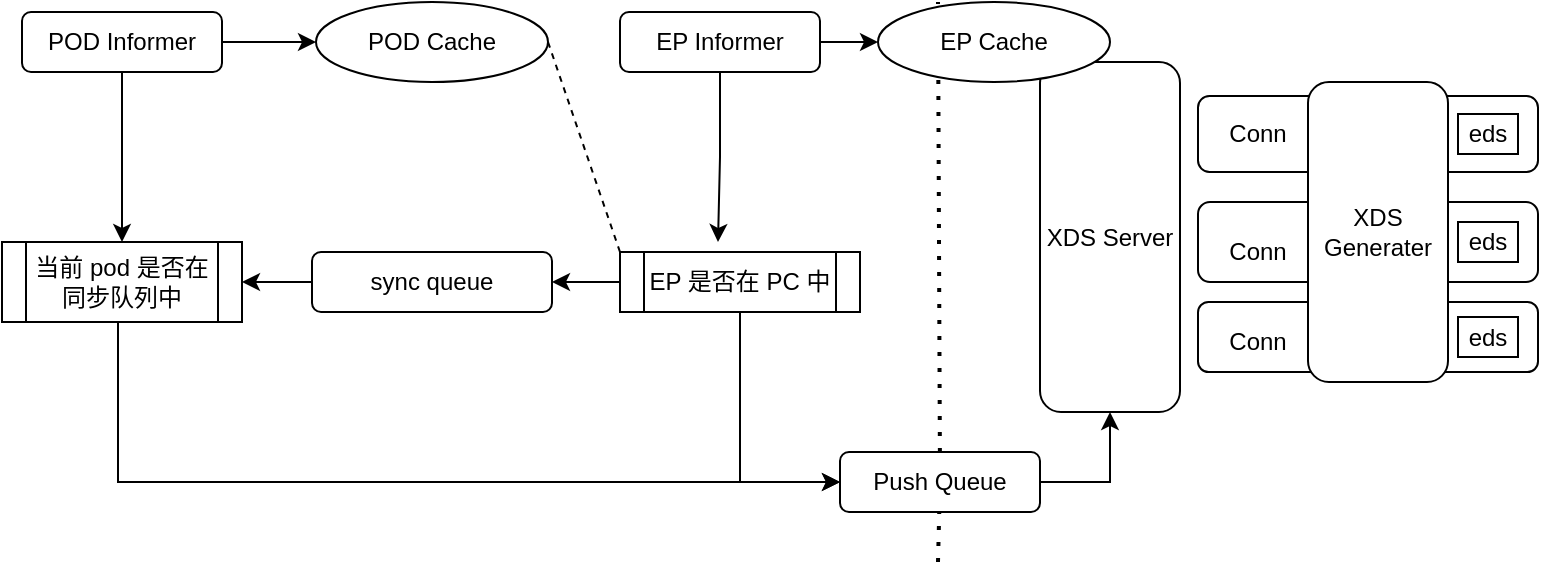 <mxfile version="21.6.2" type="github">
  <diagram name="第 1 页" id="V9RR9HZRRGcWbTIDjm5j">
    <mxGraphModel dx="954" dy="615" grid="1" gridSize="10" guides="1" tooltips="1" connect="1" arrows="1" fold="1" page="1" pageScale="1" pageWidth="827" pageHeight="1169" math="0" shadow="0">
      <root>
        <mxCell id="0" />
        <mxCell id="1" parent="0" />
        <mxCell id="cus_bGk6iszRSvrOZf_j-21" style="edgeStyle=orthogonalEdgeStyle;rounded=0;orthogonalLoop=1;jettySize=auto;html=1;exitX=0.5;exitY=1;exitDx=0;exitDy=0;" edge="1" parent="1" source="cus_bGk6iszRSvrOZf_j-1">
          <mxGeometry relative="1" as="geometry">
            <mxPoint x="490" y="360" as="targetPoint" />
          </mxGeometry>
        </mxCell>
        <mxCell id="cus_bGk6iszRSvrOZf_j-55" style="edgeStyle=orthogonalEdgeStyle;rounded=0;orthogonalLoop=1;jettySize=auto;html=1;exitX=1;exitY=0.5;exitDx=0;exitDy=0;entryX=0;entryY=0.5;entryDx=0;entryDy=0;" edge="1" parent="1" source="cus_bGk6iszRSvrOZf_j-1" target="cus_bGk6iszRSvrOZf_j-54">
          <mxGeometry relative="1" as="geometry" />
        </mxCell>
        <mxCell id="cus_bGk6iszRSvrOZf_j-1" value="EP Informer" style="rounded=1;whiteSpace=wrap;html=1;" vertex="1" parent="1">
          <mxGeometry x="441" y="245" width="100" height="30" as="geometry" />
        </mxCell>
        <mxCell id="cus_bGk6iszRSvrOZf_j-10" style="edgeStyle=orthogonalEdgeStyle;rounded=0;orthogonalLoop=1;jettySize=auto;html=1;exitX=1;exitY=0.5;exitDx=0;exitDy=0;entryX=0;entryY=0.5;entryDx=0;entryDy=0;" edge="1" parent="1" source="cus_bGk6iszRSvrOZf_j-2" target="cus_bGk6iszRSvrOZf_j-3">
          <mxGeometry relative="1" as="geometry" />
        </mxCell>
        <mxCell id="cus_bGk6iszRSvrOZf_j-12" style="edgeStyle=orthogonalEdgeStyle;rounded=0;orthogonalLoop=1;jettySize=auto;html=1;exitX=0.5;exitY=1;exitDx=0;exitDy=0;entryX=0.5;entryY=0;entryDx=0;entryDy=0;" edge="1" parent="1" source="cus_bGk6iszRSvrOZf_j-2" target="cus_bGk6iszRSvrOZf_j-6">
          <mxGeometry relative="1" as="geometry" />
        </mxCell>
        <mxCell id="cus_bGk6iszRSvrOZf_j-2" value="POD Informer" style="rounded=1;whiteSpace=wrap;html=1;" vertex="1" parent="1">
          <mxGeometry x="142" y="245" width="100" height="30" as="geometry" />
        </mxCell>
        <mxCell id="cus_bGk6iszRSvrOZf_j-18" style="rounded=0;orthogonalLoop=1;jettySize=auto;html=1;exitX=1;exitY=0.5;exitDx=0;exitDy=0;entryX=0;entryY=0;entryDx=0;entryDy=0;endArrow=none;endFill=0;dashed=1;" edge="1" parent="1" source="cus_bGk6iszRSvrOZf_j-3" target="cus_bGk6iszRSvrOZf_j-20">
          <mxGeometry relative="1" as="geometry">
            <mxPoint x="390" y="365" as="targetPoint" />
          </mxGeometry>
        </mxCell>
        <mxCell id="cus_bGk6iszRSvrOZf_j-3" value="POD Cache" style="ellipse;whiteSpace=wrap;html=1;" vertex="1" parent="1">
          <mxGeometry x="289" y="240" width="116" height="40" as="geometry" />
        </mxCell>
        <mxCell id="cus_bGk6iszRSvrOZf_j-6" value="当前 pod 是否在同步队列中" style="shape=process;whiteSpace=wrap;html=1;backgroundOutline=1;" vertex="1" parent="1">
          <mxGeometry x="132" y="360" width="120" height="40" as="geometry" />
        </mxCell>
        <mxCell id="cus_bGk6iszRSvrOZf_j-13" style="edgeStyle=orthogonalEdgeStyle;rounded=0;orthogonalLoop=1;jettySize=auto;html=1;exitX=0;exitY=0.5;exitDx=0;exitDy=0;entryX=1;entryY=0.5;entryDx=0;entryDy=0;" edge="1" parent="1" source="cus_bGk6iszRSvrOZf_j-11" target="cus_bGk6iszRSvrOZf_j-6">
          <mxGeometry relative="1" as="geometry" />
        </mxCell>
        <mxCell id="cus_bGk6iszRSvrOZf_j-11" value="sync queue" style="rounded=1;whiteSpace=wrap;html=1;" vertex="1" parent="1">
          <mxGeometry x="287" y="365" width="120" height="30" as="geometry" />
        </mxCell>
        <mxCell id="cus_bGk6iszRSvrOZf_j-19" style="edgeStyle=orthogonalEdgeStyle;rounded=0;orthogonalLoop=1;jettySize=auto;html=1;exitX=0;exitY=0.5;exitDx=0;exitDy=0;entryX=1;entryY=0.5;entryDx=0;entryDy=0;" edge="1" parent="1" source="cus_bGk6iszRSvrOZf_j-20" target="cus_bGk6iszRSvrOZf_j-11">
          <mxGeometry relative="1" as="geometry">
            <mxPoint x="390" y="380" as="sourcePoint" />
          </mxGeometry>
        </mxCell>
        <mxCell id="cus_bGk6iszRSvrOZf_j-37" style="edgeStyle=orthogonalEdgeStyle;rounded=0;orthogonalLoop=1;jettySize=auto;html=1;exitX=0.5;exitY=1;exitDx=0;exitDy=0;entryX=0;entryY=0.5;entryDx=0;entryDy=0;" edge="1" parent="1" source="cus_bGk6iszRSvrOZf_j-20" target="cus_bGk6iszRSvrOZf_j-32">
          <mxGeometry relative="1" as="geometry" />
        </mxCell>
        <mxCell id="cus_bGk6iszRSvrOZf_j-20" value="EP 是否在 PC 中" style="shape=process;whiteSpace=wrap;html=1;backgroundOutline=1;" vertex="1" parent="1">
          <mxGeometry x="441" y="365" width="120" height="30" as="geometry" />
        </mxCell>
        <mxCell id="cus_bGk6iszRSvrOZf_j-33" style="edgeStyle=orthogonalEdgeStyle;rounded=0;orthogonalLoop=1;jettySize=auto;html=1;exitX=0.5;exitY=1;exitDx=0;exitDy=0;entryX=0;entryY=0.5;entryDx=0;entryDy=0;" edge="1" parent="1" target="cus_bGk6iszRSvrOZf_j-32">
          <mxGeometry relative="1" as="geometry">
            <mxPoint x="227" y="400" as="sourcePoint" />
            <mxPoint x="575" y="480" as="targetPoint" />
            <Array as="points">
              <mxPoint x="190" y="400" />
              <mxPoint x="190" y="480" />
            </Array>
          </mxGeometry>
        </mxCell>
        <mxCell id="cus_bGk6iszRSvrOZf_j-34" value="" style="endArrow=none;dashed=1;html=1;dashPattern=1 3;strokeWidth=2;rounded=0;" edge="1" parent="1" source="cus_bGk6iszRSvrOZf_j-32">
          <mxGeometry width="50" height="50" relative="1" as="geometry">
            <mxPoint x="600" y="520" as="sourcePoint" />
            <mxPoint x="600" y="240" as="targetPoint" />
          </mxGeometry>
        </mxCell>
        <mxCell id="cus_bGk6iszRSvrOZf_j-35" value="XDS Server" style="rounded=1;whiteSpace=wrap;html=1;" vertex="1" parent="1">
          <mxGeometry x="651" y="270" width="70" height="175" as="geometry" />
        </mxCell>
        <mxCell id="cus_bGk6iszRSvrOZf_j-38" value="" style="endArrow=none;dashed=1;html=1;dashPattern=1 3;strokeWidth=2;rounded=0;" edge="1" parent="1" target="cus_bGk6iszRSvrOZf_j-32">
          <mxGeometry width="50" height="50" relative="1" as="geometry">
            <mxPoint x="600" y="520" as="sourcePoint" />
            <mxPoint x="600" y="240" as="targetPoint" />
          </mxGeometry>
        </mxCell>
        <mxCell id="cus_bGk6iszRSvrOZf_j-40" style="edgeStyle=orthogonalEdgeStyle;rounded=0;orthogonalLoop=1;jettySize=auto;html=1;exitX=1;exitY=0.5;exitDx=0;exitDy=0;entryX=0.5;entryY=1;entryDx=0;entryDy=0;" edge="1" parent="1" source="cus_bGk6iszRSvrOZf_j-32" target="cus_bGk6iszRSvrOZf_j-35">
          <mxGeometry relative="1" as="geometry" />
        </mxCell>
        <mxCell id="cus_bGk6iszRSvrOZf_j-32" value="Push Queue" style="rounded=1;whiteSpace=wrap;html=1;" vertex="1" parent="1">
          <mxGeometry x="551" y="465" width="100" height="30" as="geometry" />
        </mxCell>
        <mxCell id="cus_bGk6iszRSvrOZf_j-41" value="" style="rounded=1;whiteSpace=wrap;html=1;" vertex="1" parent="1">
          <mxGeometry x="730" y="287" width="170" height="38" as="geometry" />
        </mxCell>
        <mxCell id="cus_bGk6iszRSvrOZf_j-43" value="" style="rounded=1;whiteSpace=wrap;html=1;" vertex="1" parent="1">
          <mxGeometry x="730" y="340" width="170" height="40" as="geometry" />
        </mxCell>
        <mxCell id="cus_bGk6iszRSvrOZf_j-45" value="" style="rounded=1;whiteSpace=wrap;html=1;" vertex="1" parent="1">
          <mxGeometry x="730" y="390" width="170" height="35" as="geometry" />
        </mxCell>
        <mxCell id="cus_bGk6iszRSvrOZf_j-46" value="XDS&lt;br&gt;Generater" style="rounded=1;whiteSpace=wrap;html=1;" vertex="1" parent="1">
          <mxGeometry x="785" y="280" width="70" height="150" as="geometry" />
        </mxCell>
        <mxCell id="cus_bGk6iszRSvrOZf_j-47" value="eds" style="rounded=0;whiteSpace=wrap;html=1;" vertex="1" parent="1">
          <mxGeometry x="860" y="296" width="30" height="20" as="geometry" />
        </mxCell>
        <mxCell id="cus_bGk6iszRSvrOZf_j-48" value="eds" style="rounded=0;whiteSpace=wrap;html=1;" vertex="1" parent="1">
          <mxGeometry x="860" y="350" width="30" height="20" as="geometry" />
        </mxCell>
        <mxCell id="cus_bGk6iszRSvrOZf_j-50" value="eds" style="rounded=0;whiteSpace=wrap;html=1;" vertex="1" parent="1">
          <mxGeometry x="860" y="397.5" width="30" height="20" as="geometry" />
        </mxCell>
        <mxCell id="cus_bGk6iszRSvrOZf_j-51" value="Conn" style="text;html=1;strokeColor=none;fillColor=none;align=center;verticalAlign=middle;whiteSpace=wrap;rounded=0;" vertex="1" parent="1">
          <mxGeometry x="730" y="291" width="60" height="30" as="geometry" />
        </mxCell>
        <mxCell id="cus_bGk6iszRSvrOZf_j-52" value="Conn" style="text;html=1;strokeColor=none;fillColor=none;align=center;verticalAlign=middle;whiteSpace=wrap;rounded=0;" vertex="1" parent="1">
          <mxGeometry x="730" y="350" width="60" height="30" as="geometry" />
        </mxCell>
        <mxCell id="cus_bGk6iszRSvrOZf_j-53" value="Conn" style="text;html=1;strokeColor=none;fillColor=none;align=center;verticalAlign=middle;whiteSpace=wrap;rounded=0;" vertex="1" parent="1">
          <mxGeometry x="730" y="395" width="60" height="30" as="geometry" />
        </mxCell>
        <mxCell id="cus_bGk6iszRSvrOZf_j-54" value="EP Cache" style="ellipse;whiteSpace=wrap;html=1;" vertex="1" parent="1">
          <mxGeometry x="570" y="240" width="116" height="40" as="geometry" />
        </mxCell>
      </root>
    </mxGraphModel>
  </diagram>
</mxfile>
